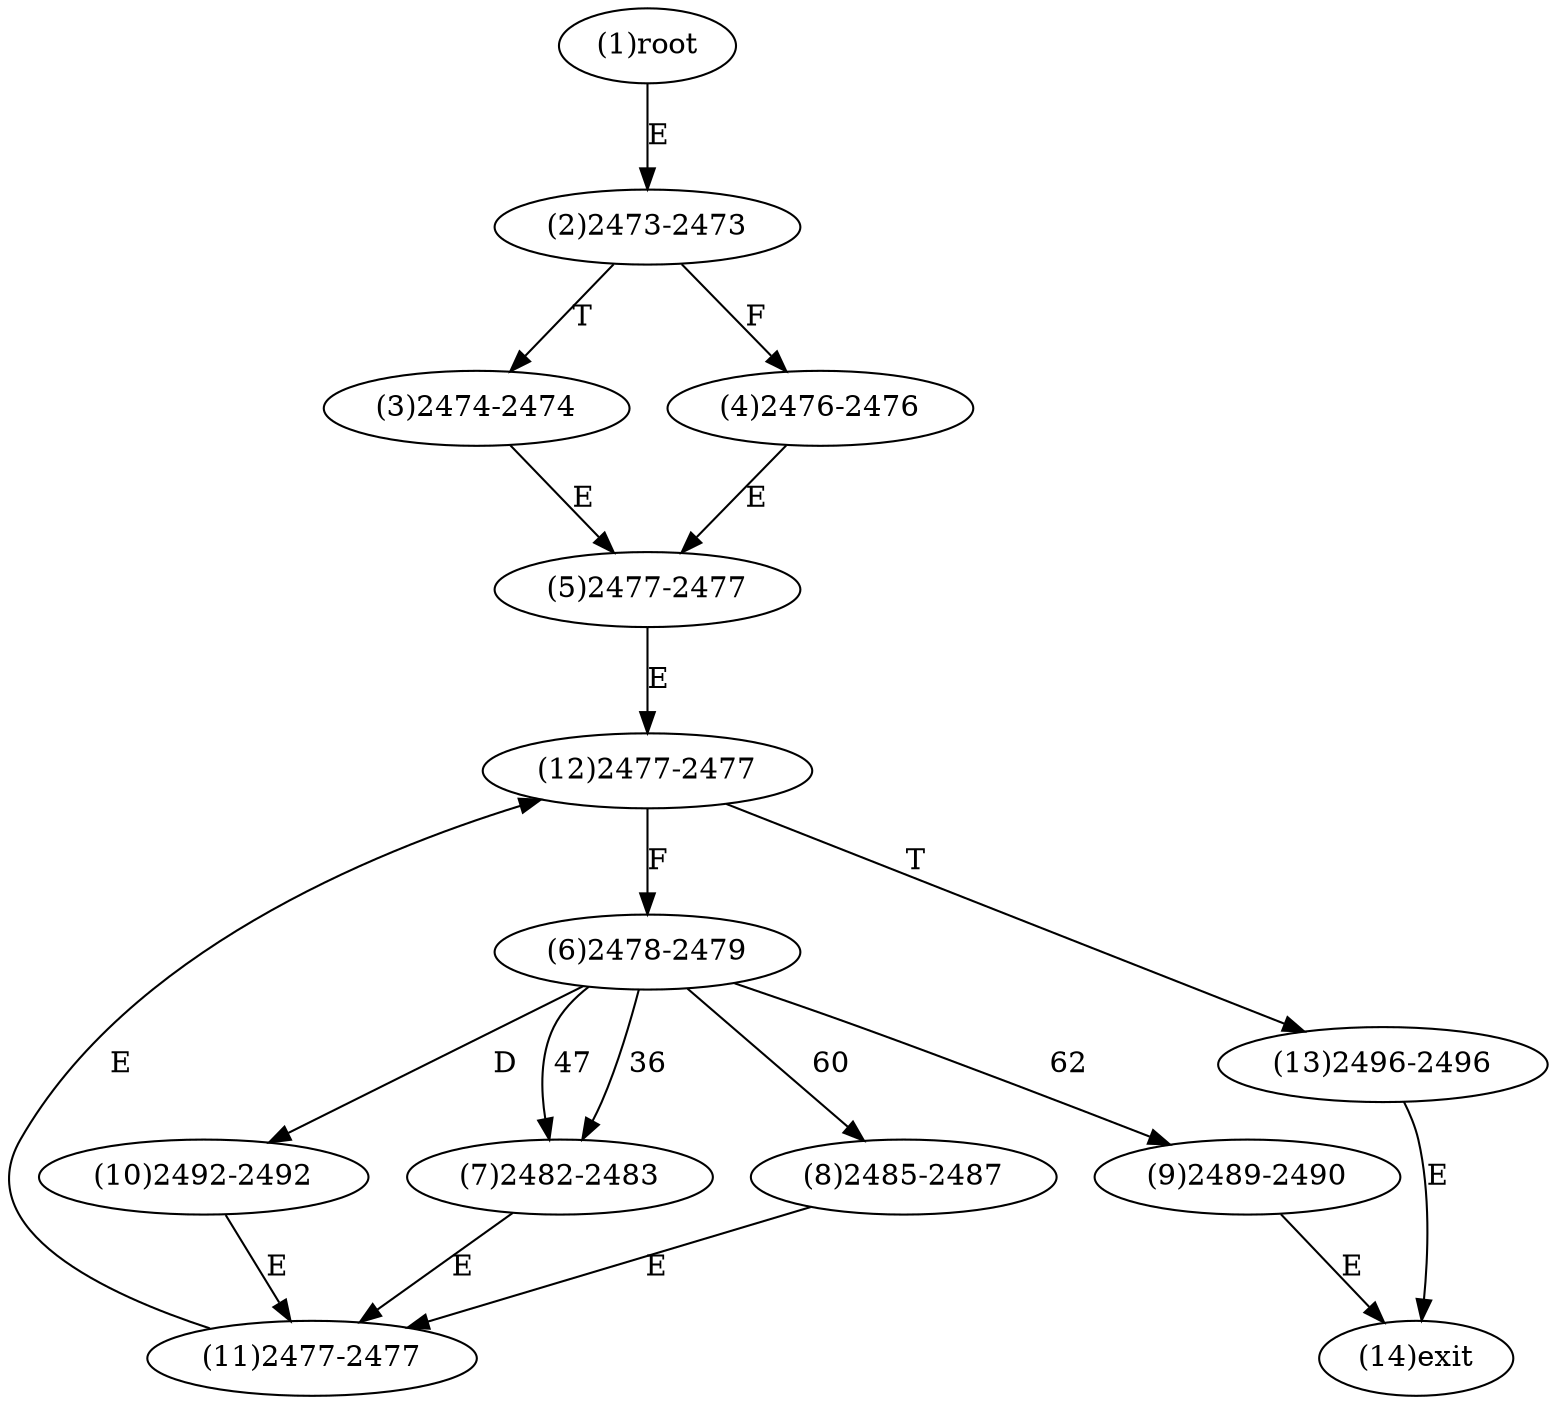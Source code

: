 digraph "" { 
1[ label="(1)root"];
2[ label="(2)2473-2473"];
3[ label="(3)2474-2474"];
4[ label="(4)2476-2476"];
5[ label="(5)2477-2477"];
6[ label="(6)2478-2479"];
7[ label="(7)2482-2483"];
8[ label="(8)2485-2487"];
9[ label="(9)2489-2490"];
10[ label="(10)2492-2492"];
11[ label="(11)2477-2477"];
12[ label="(12)2477-2477"];
13[ label="(13)2496-2496"];
14[ label="(14)exit"];
1->2[ label="E"];
2->4[ label="F"];
2->3[ label="T"];
3->5[ label="E"];
4->5[ label="E"];
5->12[ label="E"];
6->7[ label="36"];
6->7[ label="47"];
6->8[ label="60"];
6->9[ label="62"];
6->10[ label="D"];
7->11[ label="E"];
8->11[ label="E"];
9->14[ label="E"];
10->11[ label="E"];
11->12[ label="E"];
12->6[ label="F"];
12->13[ label="T"];
13->14[ label="E"];
}